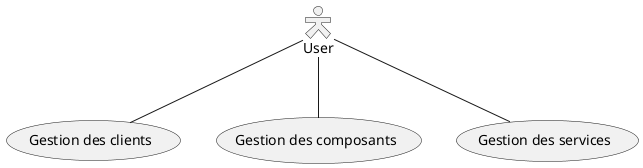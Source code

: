 @startuml "usecasegloballight"

skinparam actorStyle Hollow 
:User: as user

(Gestion des clients) as (clientmanaging)
(Gestion des composants) as (composantmanaging)
(Gestion des services) as (servicemanaging)

user -- (clientmanaging)
user -- (composantmanaging)
user -- (servicemanaging)

@enduml